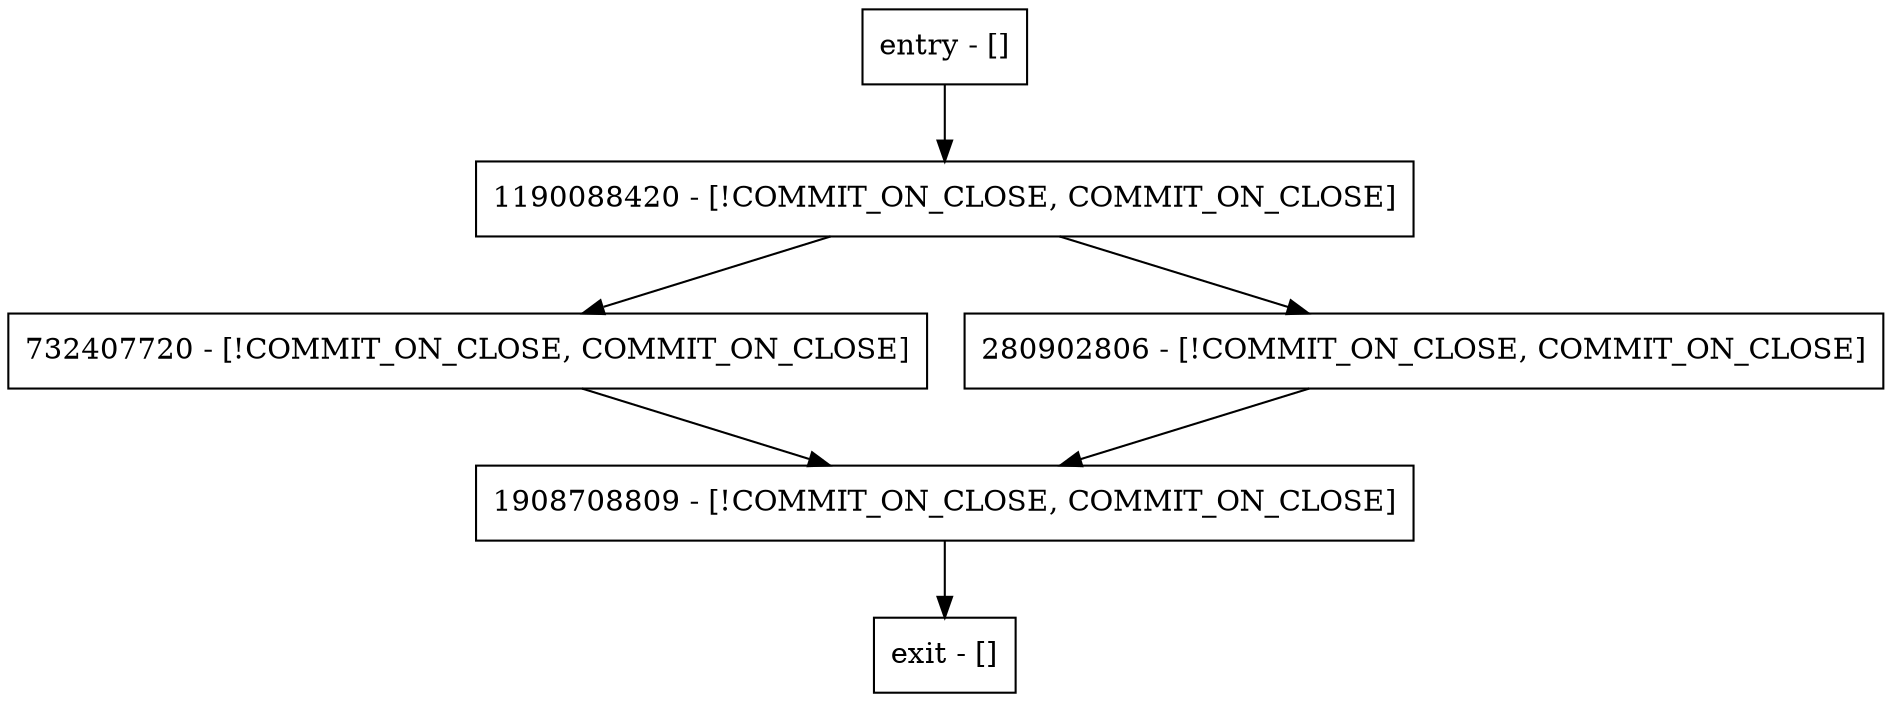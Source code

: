 digraph close {
node [shape=record];
entry [label="entry - []"];
exit [label="exit - []"];
732407720 [label="732407720 - [!COMMIT_ON_CLOSE, COMMIT_ON_CLOSE]"];
1190088420 [label="1190088420 - [!COMMIT_ON_CLOSE, COMMIT_ON_CLOSE]"];
280902806 [label="280902806 - [!COMMIT_ON_CLOSE, COMMIT_ON_CLOSE]"];
1908708809 [label="1908708809 - [!COMMIT_ON_CLOSE, COMMIT_ON_CLOSE]"];
entry;
exit;
entry -> 1190088420;
732407720 -> 1908708809;
1190088420 -> 732407720;
1190088420 -> 280902806;
280902806 -> 1908708809;
1908708809 -> exit;
}
